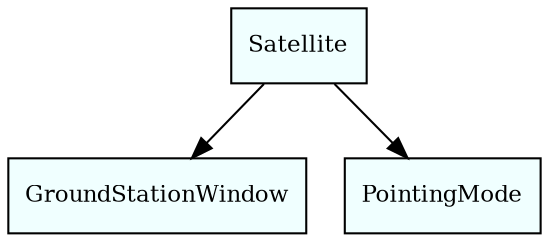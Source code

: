 digraph dependency_graph {
	rankdir=TB;
	node [fontsize=11, style=filled, fillcolor=azure, shape = box]
	Satellite -> GroundStationWindow	Satellite -> PointingMode
}


